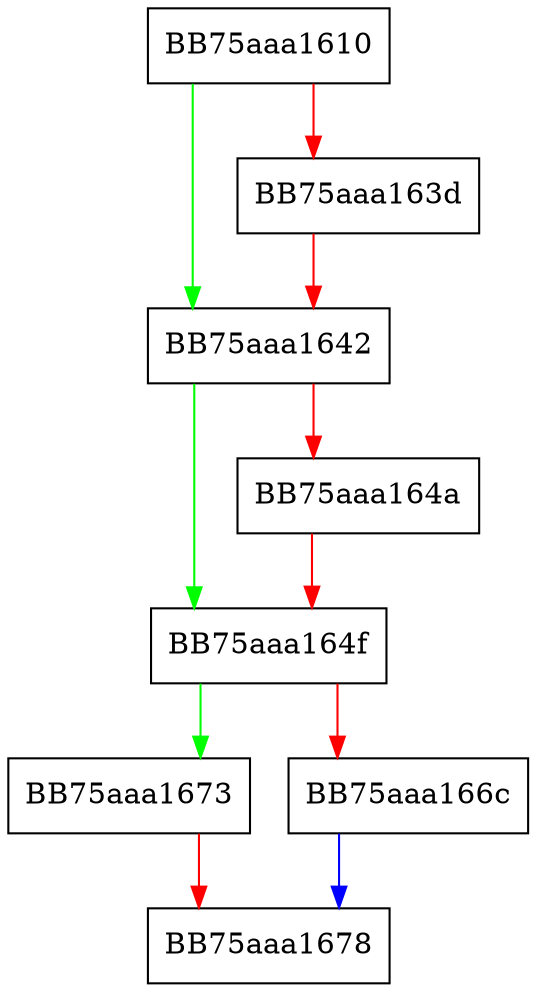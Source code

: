 digraph RpfAPI_UfsGetMetadataLong {
  node [shape="box"];
  graph [splines=ortho];
  BB75aaa1610 -> BB75aaa1642 [color="green"];
  BB75aaa1610 -> BB75aaa163d [color="red"];
  BB75aaa163d -> BB75aaa1642 [color="red"];
  BB75aaa1642 -> BB75aaa164f [color="green"];
  BB75aaa1642 -> BB75aaa164a [color="red"];
  BB75aaa164a -> BB75aaa164f [color="red"];
  BB75aaa164f -> BB75aaa1673 [color="green"];
  BB75aaa164f -> BB75aaa166c [color="red"];
  BB75aaa166c -> BB75aaa1678 [color="blue"];
  BB75aaa1673 -> BB75aaa1678 [color="red"];
}